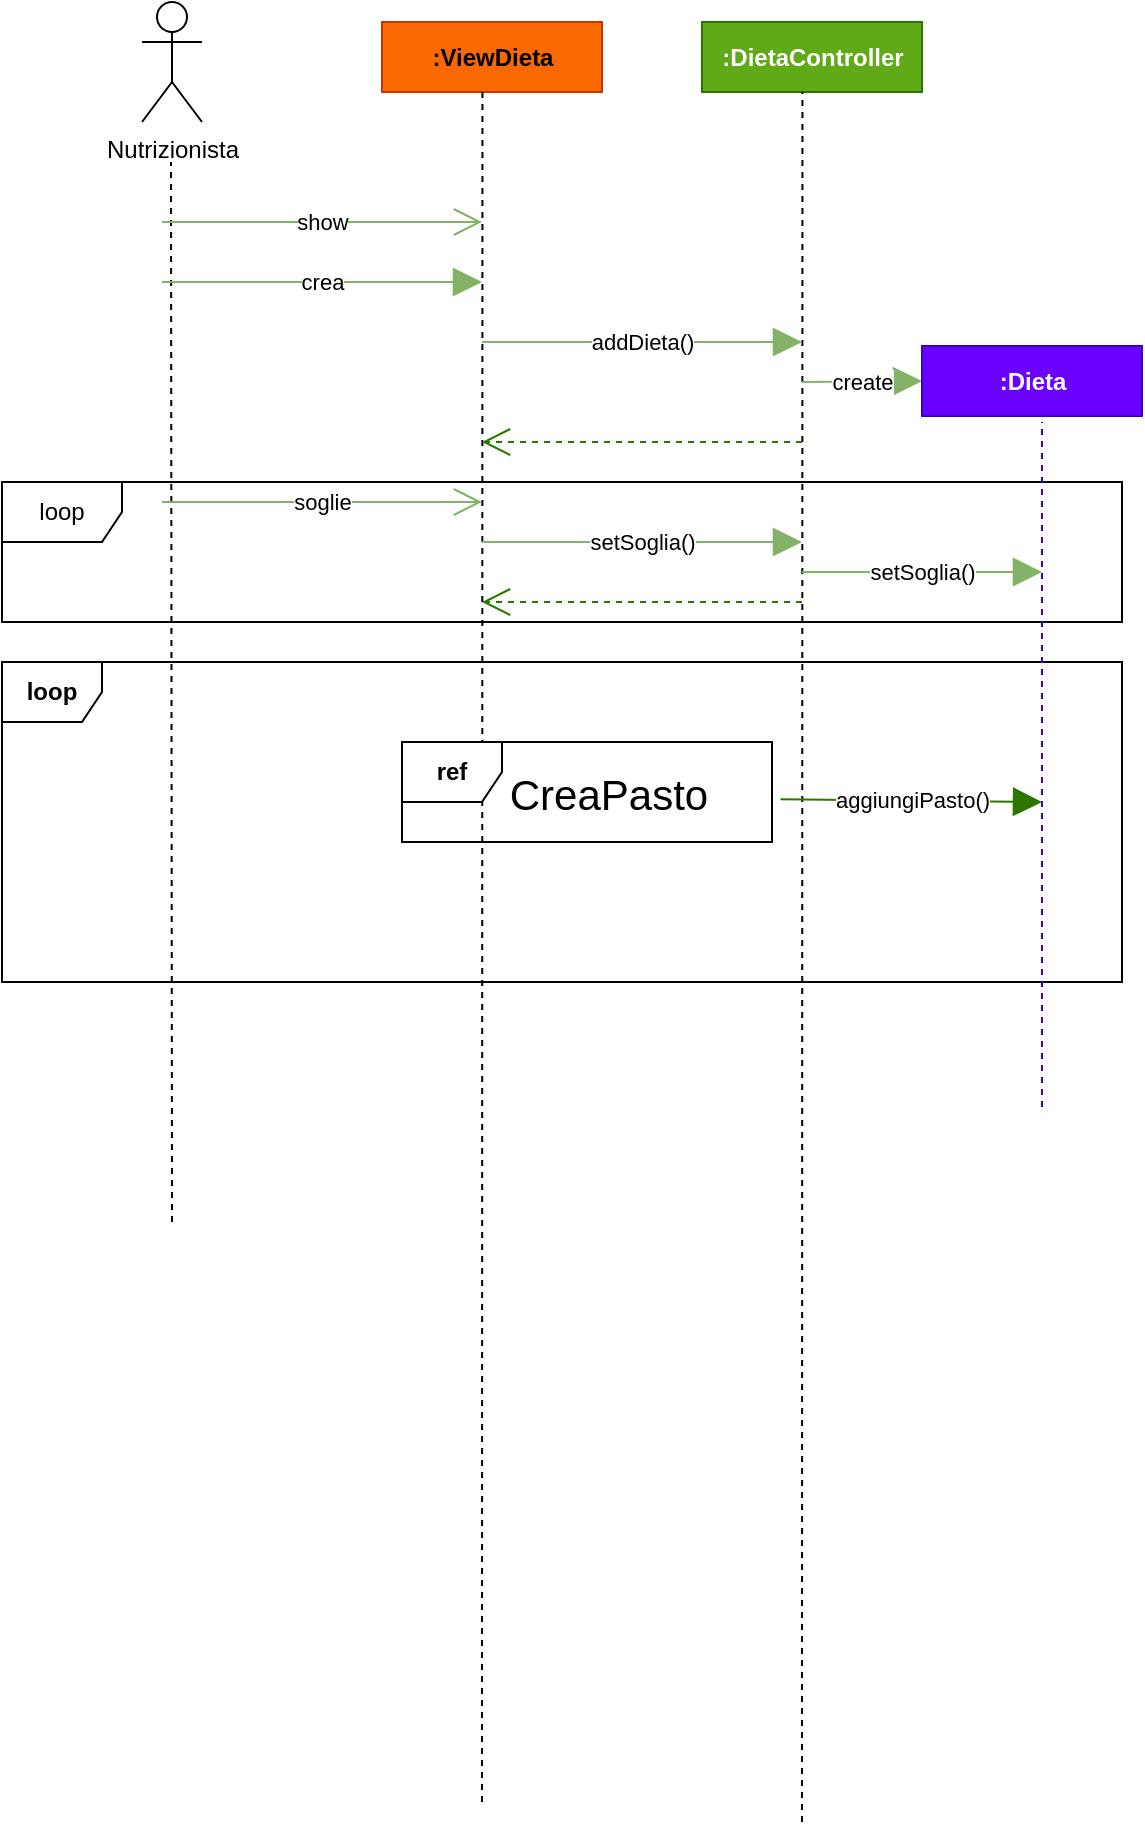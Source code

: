 <mxfile version="18.0.6" type="device"><diagram id="nw5ULXrUQ1SiDUT6F8Qa" name="Page-1"><mxGraphModel dx="1153" dy="712" grid="1" gridSize="10" guides="1" tooltips="1" connect="1" arrows="1" fold="1" page="1" pageScale="1" pageWidth="1169" pageHeight="827" math="0" shadow="0"><root><mxCell id="0"/><mxCell id="1" parent="0"/><mxCell id="p5ULcsrQy6wT6xWlHMkQ-46" value="loop" style="shape=umlFrame;whiteSpace=wrap;html=1;" parent="1" vertex="1"><mxGeometry x="40" y="350" width="560" height="70" as="geometry"/></mxCell><mxCell id="p5ULcsrQy6wT6xWlHMkQ-45" value="loop" style="shape=umlFrame;whiteSpace=wrap;html=1;fontStyle=1;width=50;height=30;" parent="1" vertex="1"><mxGeometry x="40" y="440" width="560" height="160" as="geometry"/></mxCell><mxCell id="p5ULcsrQy6wT6xWlHMkQ-1" value="Nutrizionista" style="shape=umlActor;verticalLabelPosition=bottom;verticalAlign=top;html=1;outlineConnect=0;" parent="1" vertex="1"><mxGeometry x="110" y="110" width="30" height="60" as="geometry"/></mxCell><mxCell id="p5ULcsrQy6wT6xWlHMkQ-2" value="" style="endArrow=none;html=1;rounded=0;dashed=1;" parent="1" edge="1"><mxGeometry width="50" height="50" relative="1" as="geometry"><mxPoint x="125" y="720" as="sourcePoint"/><mxPoint x="124.5" y="190" as="targetPoint"/></mxGeometry></mxCell><mxCell id="p5ULcsrQy6wT6xWlHMkQ-3" value="&lt;b&gt;:ViewDieta&lt;/b&gt;" style="html=1;fillColor=#fa6800;fontColor=#000000;strokeColor=#C73500;" parent="1" vertex="1"><mxGeometry x="230" y="120" width="110" height="35" as="geometry"/></mxCell><mxCell id="p5ULcsrQy6wT6xWlHMkQ-4" value="" style="endArrow=none;html=1;rounded=0;dashed=1;" parent="1" edge="1"><mxGeometry width="50" height="50" relative="1" as="geometry"><mxPoint x="280" y="1010" as="sourcePoint"/><mxPoint x="280.23" y="155" as="targetPoint"/></mxGeometry></mxCell><mxCell id="p5ULcsrQy6wT6xWlHMkQ-6" value="show" style="endArrow=open;endSize=12;html=1;rounded=0;fillColor=#d5e8d4;gradientColor=#97d077;strokeColor=#82b366;" parent="1" edge="1"><mxGeometry width="160" relative="1" as="geometry"><mxPoint x="120" y="220" as="sourcePoint"/><mxPoint x="280" y="220" as="targetPoint"/></mxGeometry></mxCell><mxCell id="p5ULcsrQy6wT6xWlHMkQ-7" value="crea" style="endArrow=block;endSize=12;html=1;rounded=0;fillColor=#d5e8d4;gradientColor=#97d077;strokeColor=#82b366;endFill=1;" parent="1" edge="1"><mxGeometry width="160" relative="1" as="geometry"><mxPoint x="120" y="250" as="sourcePoint"/><mxPoint x="280" y="250" as="targetPoint"/></mxGeometry></mxCell><mxCell id="p5ULcsrQy6wT6xWlHMkQ-8" value="&lt;b&gt;:DietaController&lt;/b&gt;" style="html=1;fillColor=#60a917;fontColor=#ffffff;strokeColor=#2D7600;" parent="1" vertex="1"><mxGeometry x="390" y="120" width="110" height="35" as="geometry"/></mxCell><mxCell id="p5ULcsrQy6wT6xWlHMkQ-9" value="" style="endArrow=none;html=1;rounded=0;dashed=1;" parent="1" edge="1"><mxGeometry width="50" height="50" relative="1" as="geometry"><mxPoint x="440" y="1020" as="sourcePoint"/><mxPoint x="440.23" y="155" as="targetPoint"/></mxGeometry></mxCell><mxCell id="p5ULcsrQy6wT6xWlHMkQ-10" value="addDieta()" style="endArrow=block;endSize=12;html=1;rounded=0;fillColor=#d5e8d4;gradientColor=#97d077;strokeColor=#82b366;endFill=1;" parent="1" edge="1"><mxGeometry width="160" relative="1" as="geometry"><mxPoint x="280" y="280" as="sourcePoint"/><mxPoint x="440" y="280" as="targetPoint"/></mxGeometry></mxCell><mxCell id="p5ULcsrQy6wT6xWlHMkQ-11" value="create" style="endArrow=block;endSize=12;html=1;rounded=0;fillColor=#d5e8d4;gradientColor=#97d077;strokeColor=#82b366;entryX=0;entryY=0.5;entryDx=0;entryDy=0;endFill=1;" parent="1" target="p5ULcsrQy6wT6xWlHMkQ-12" edge="1"><mxGeometry width="160" relative="1" as="geometry"><mxPoint x="440" y="300" as="sourcePoint"/><mxPoint x="580" y="270" as="targetPoint"/></mxGeometry></mxCell><mxCell id="p5ULcsrQy6wT6xWlHMkQ-12" value="&lt;b&gt;:Dieta&lt;/b&gt;" style="html=1;fillColor=#6a00ff;fontColor=#ffffff;strokeColor=#3700CC;" parent="1" vertex="1"><mxGeometry x="500" y="282" width="110" height="35" as="geometry"/></mxCell><mxCell id="p5ULcsrQy6wT6xWlHMkQ-13" value="" style="endArrow=open;endFill=1;endSize=12;html=1;rounded=0;fillColor=#60a917;strokeColor=#2D7600;dashed=1;" parent="1" edge="1"><mxGeometry width="160" relative="1" as="geometry"><mxPoint x="440" y="330" as="sourcePoint"/><mxPoint x="280" y="330" as="targetPoint"/></mxGeometry></mxCell><mxCell id="p5ULcsrQy6wT6xWlHMkQ-17" value="setSoglia()" style="endArrow=block;endSize=12;html=1;rounded=0;fillColor=#d5e8d4;gradientColor=#97d077;strokeColor=#82b366;endFill=1;" parent="1" edge="1"><mxGeometry width="160" relative="1" as="geometry"><mxPoint x="280" y="380" as="sourcePoint"/><mxPoint x="440" y="380" as="targetPoint"/></mxGeometry></mxCell><mxCell id="p5ULcsrQy6wT6xWlHMkQ-18" value="" style="endArrow=open;endFill=1;endSize=12;html=1;rounded=0;fillColor=#60a917;strokeColor=#2D7600;dashed=1;" parent="1" edge="1"><mxGeometry width="160" relative="1" as="geometry"><mxPoint x="440" y="410" as="sourcePoint"/><mxPoint x="280" y="410" as="targetPoint"/></mxGeometry></mxCell><mxCell id="p5ULcsrQy6wT6xWlHMkQ-21" value="" style="endArrow=none;html=1;rounded=0;dashed=1;fillColor=#6a00ff;strokeColor=#3700CC;" parent="1" edge="1"><mxGeometry width="50" height="50" relative="1" as="geometry"><mxPoint x="560" y="662.5" as="sourcePoint"/><mxPoint x="560" y="320" as="targetPoint"/></mxGeometry></mxCell><mxCell id="p5ULcsrQy6wT6xWlHMkQ-24" value="setSoglia()" style="endArrow=block;endSize=12;html=1;rounded=0;fillColor=#d5e8d4;gradientColor=#97d077;strokeColor=#82b366;endFill=1;" parent="1" edge="1"><mxGeometry width="160" relative="1" as="geometry"><mxPoint x="440" y="395" as="sourcePoint"/><mxPoint x="560" y="395" as="targetPoint"/></mxGeometry></mxCell><mxCell id="p5ULcsrQy6wT6xWlHMkQ-37" value="soglie" style="endArrow=open;endSize=12;html=1;rounded=0;fillColor=#d5e8d4;gradientColor=#97d077;strokeColor=#82b366;" parent="1" edge="1"><mxGeometry width="160" relative="1" as="geometry"><mxPoint x="120" y="360" as="sourcePoint"/><mxPoint x="280" y="360" as="targetPoint"/></mxGeometry></mxCell><mxCell id="hSTCvI4WCscNC24y69ty-3" value="" style="group" vertex="1" connectable="0" parent="1"><mxGeometry x="240" y="480" width="185" height="50" as="geometry"/></mxCell><mxCell id="hSTCvI4WCscNC24y69ty-1" value="ref" style="shape=umlFrame;whiteSpace=wrap;html=1;fontStyle=1;width=50;height=30;" vertex="1" parent="hSTCvI4WCscNC24y69ty-3"><mxGeometry width="185" height="50" as="geometry"/></mxCell><mxCell id="hSTCvI4WCscNC24y69ty-2" value="&lt;font style=&quot;font-size: 21px;&quot;&gt;CreaPasto&lt;/font&gt;" style="text;html=1;align=center;verticalAlign=middle;resizable=0;points=[];autosize=1;strokeColor=none;fillColor=none;fontSize=9;fontColor=#000000;" vertex="1" parent="hSTCvI4WCscNC24y69ty-3"><mxGeometry x="48" y="16" width="110" height="20" as="geometry"/></mxCell><mxCell id="hSTCvI4WCscNC24y69ty-4" value="&lt;font style=&quot;font-size: 11px;&quot;&gt;aggiungiPasto()&lt;/font&gt;" style="endArrow=block;endFill=1;endSize=12;html=1;rounded=0;fillColor=#60a917;strokeColor=#2D7600;exitX=1.023;exitY=0.573;exitDx=0;exitDy=0;exitPerimeter=0;" edge="1" parent="1" source="hSTCvI4WCscNC24y69ty-1"><mxGeometry width="160" relative="1" as="geometry"><mxPoint x="280" y="580" as="sourcePoint"/><mxPoint x="560" y="510" as="targetPoint"/></mxGeometry></mxCell></root></mxGraphModel></diagram></mxfile>